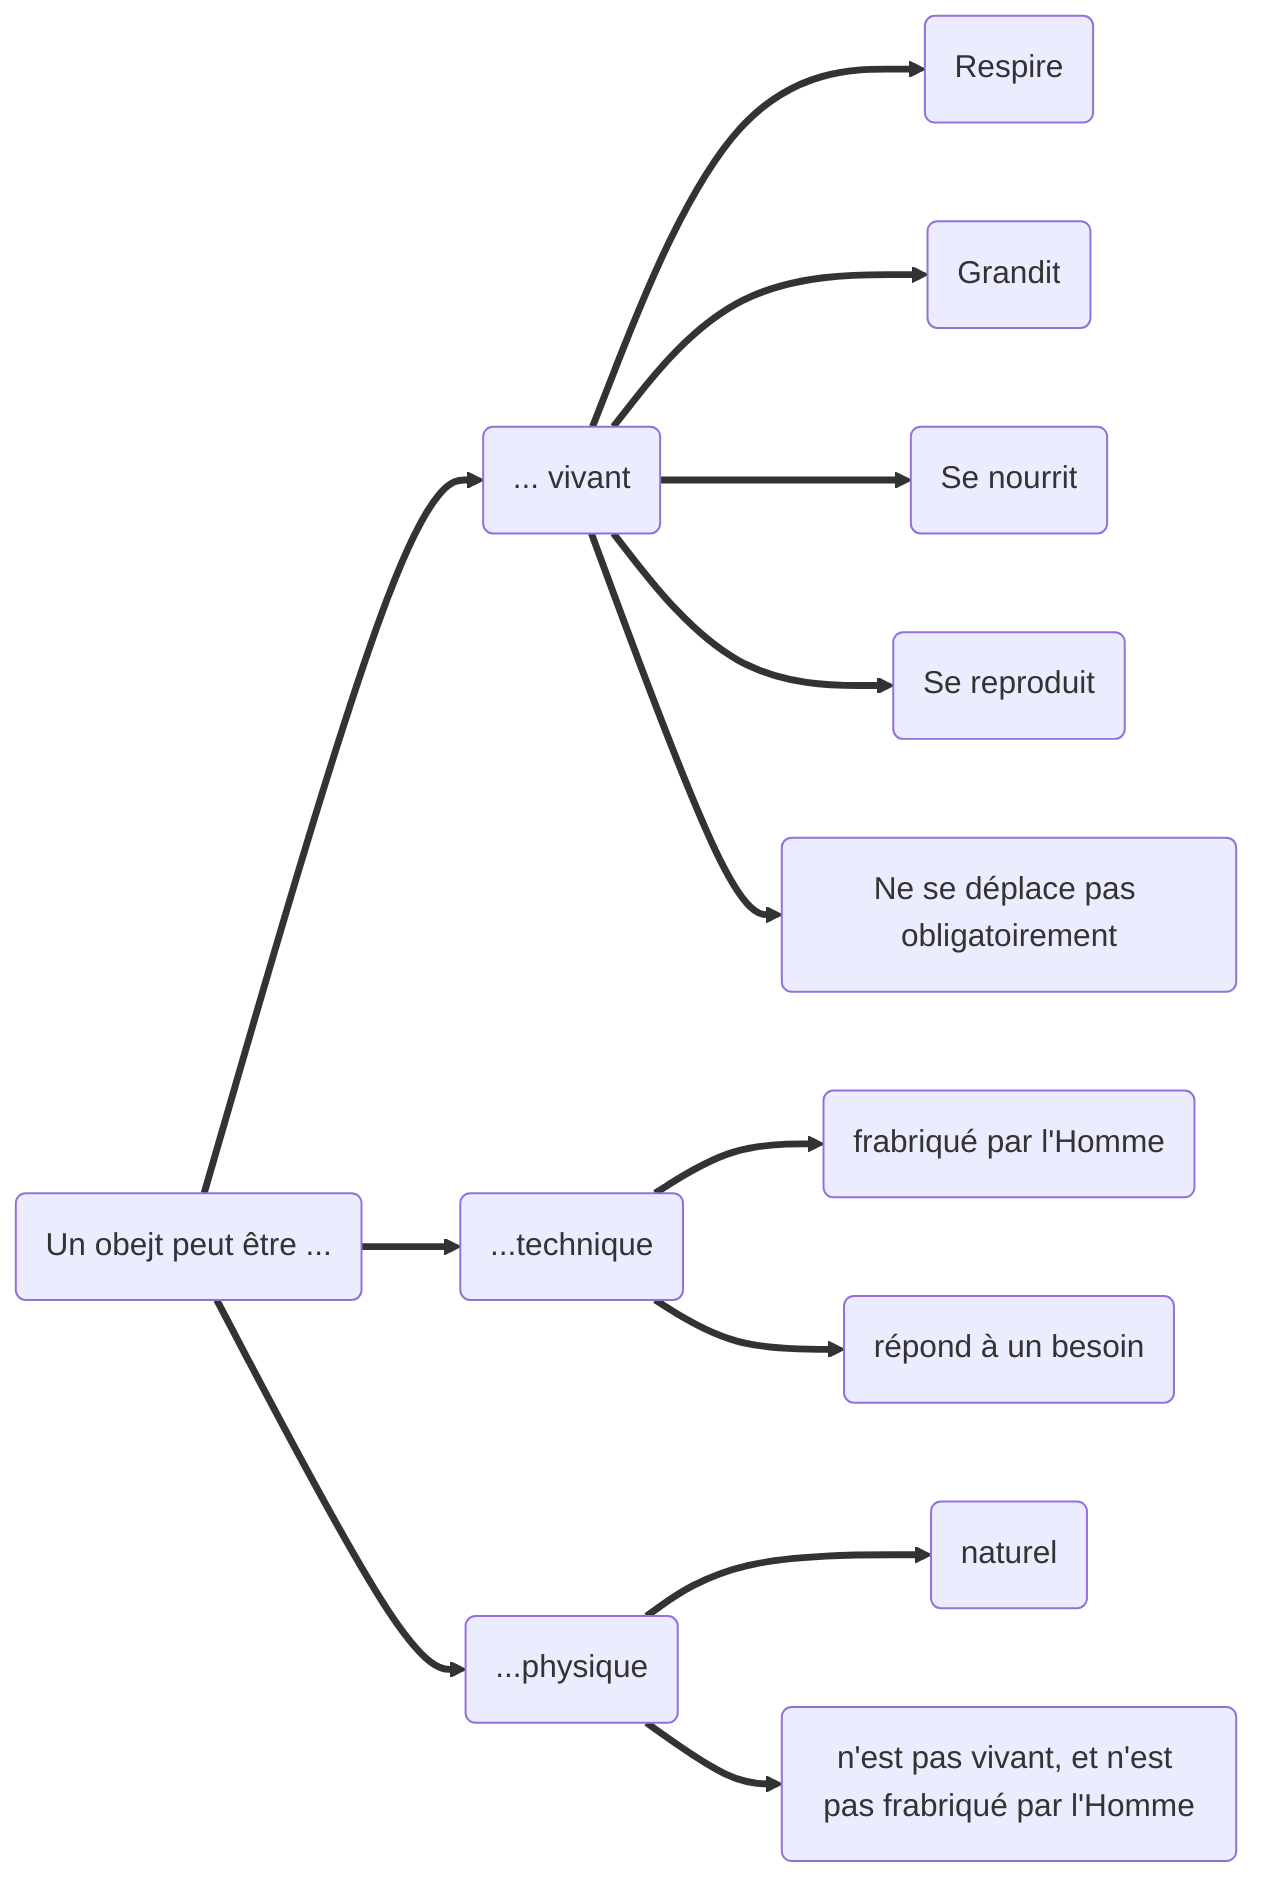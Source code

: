 graph LR



A(... vivant);
AA(Respire);
AB(Grandit);
AC(Se nourrit);
AD(Se reproduit);
AE(Ne se déplace pas obligatoirement);


B(...technique);
BA(frabriqué par l'Homme);
BB(répond à un besoin);

C(...physique);
CA(naturel);
CB(n'est pas vivant, et n'est pas frabriqué par l'Homme);

A==>AA & AB & AC & AD & AE
B==>BA & BB
C==> CA & CB

D(Un obejt peut être ...)

D==>A & B & C